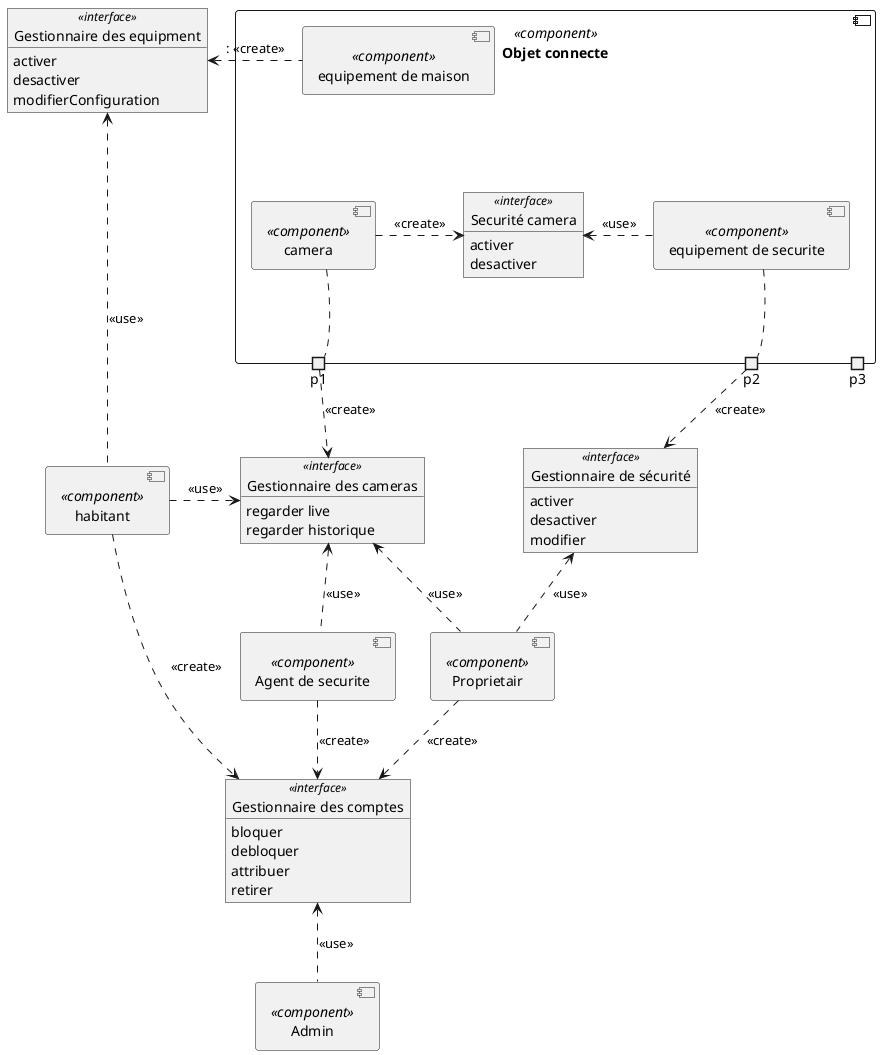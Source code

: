 @startuml
    allowmixing
    hide <<hidden>>
    component "Admin" as admin <<component>> 
    component "Proprietair" as prop <<component>>
    component "habitant" as hab <<component>>
    component "Agent de securite" as ads <<component>>
    component "Objet connecte" as oc <<component>> {
        component hhh <<hidden>>
        component "camera" as cams <<component>>
        component "equipement de securite" as equiSecurité <<component>>
        component "equipement de maison" as equiMaison <<component>>
        object "Securité camera" as secCam <<interface>>{
            activer
            desactiver
        }
        hhh -d- cams : <<hidden>>
        hhh -d- equiSecurité : <<hidden>>
        hhh -l- equiMaison 
        portout p1 
        portout p2
        portout p3
        p1 -[hidden]up-> cams
        p2 -[hidden]left-> equiSecurité
        cams .right.> secCam : <<create>>
        equiSecurité .left.> secCam : <<use>>
    }

 
    object "Gestionnaire des cameras" as camManage <<interface>> {
        regarder live
        regarder historique
    }
    object "Gestionnaire des equipment" as equManage <<interface>>{
        activer
        desactiver
        modifierConfiguration
    }
    object "Gestionnaire de sécurité" as secureManage <<interface>>{
        activer
        desactiver
        modifier
    }
    object "Gestionnaire des comptes" as accountManage <<interface>> {
        bloquer
        debloquer
        attribuer
        retirer
    }

    'Camera interfaces and relations
    cams .down. p1
    p1 .d.> camManage : <<create>>
    prop .l.> camManage : <<use>>
    hab .r.> camManage : <<use>>
    ads .u.> camManage : <<use>>

    'Equipment de securite interfaces and relations
    equiSecurité .r. p2 
    p2 .d.> secureManage : <<create>>
    prop .u.> secureManage : <<use>>

    'gestion des comptes
    admin .u.> accountManage : <<use>>
    prop .d.> accountManage : <<create>>
    hab .d.> accountManage : <<create>>
    ads .d.> accountManage : <<create>>

    'gestion des equipment de maison
    hab .u.> equManage : <<use>>
    equiMaison .l.>  equManage :: <<create>>
@enduml